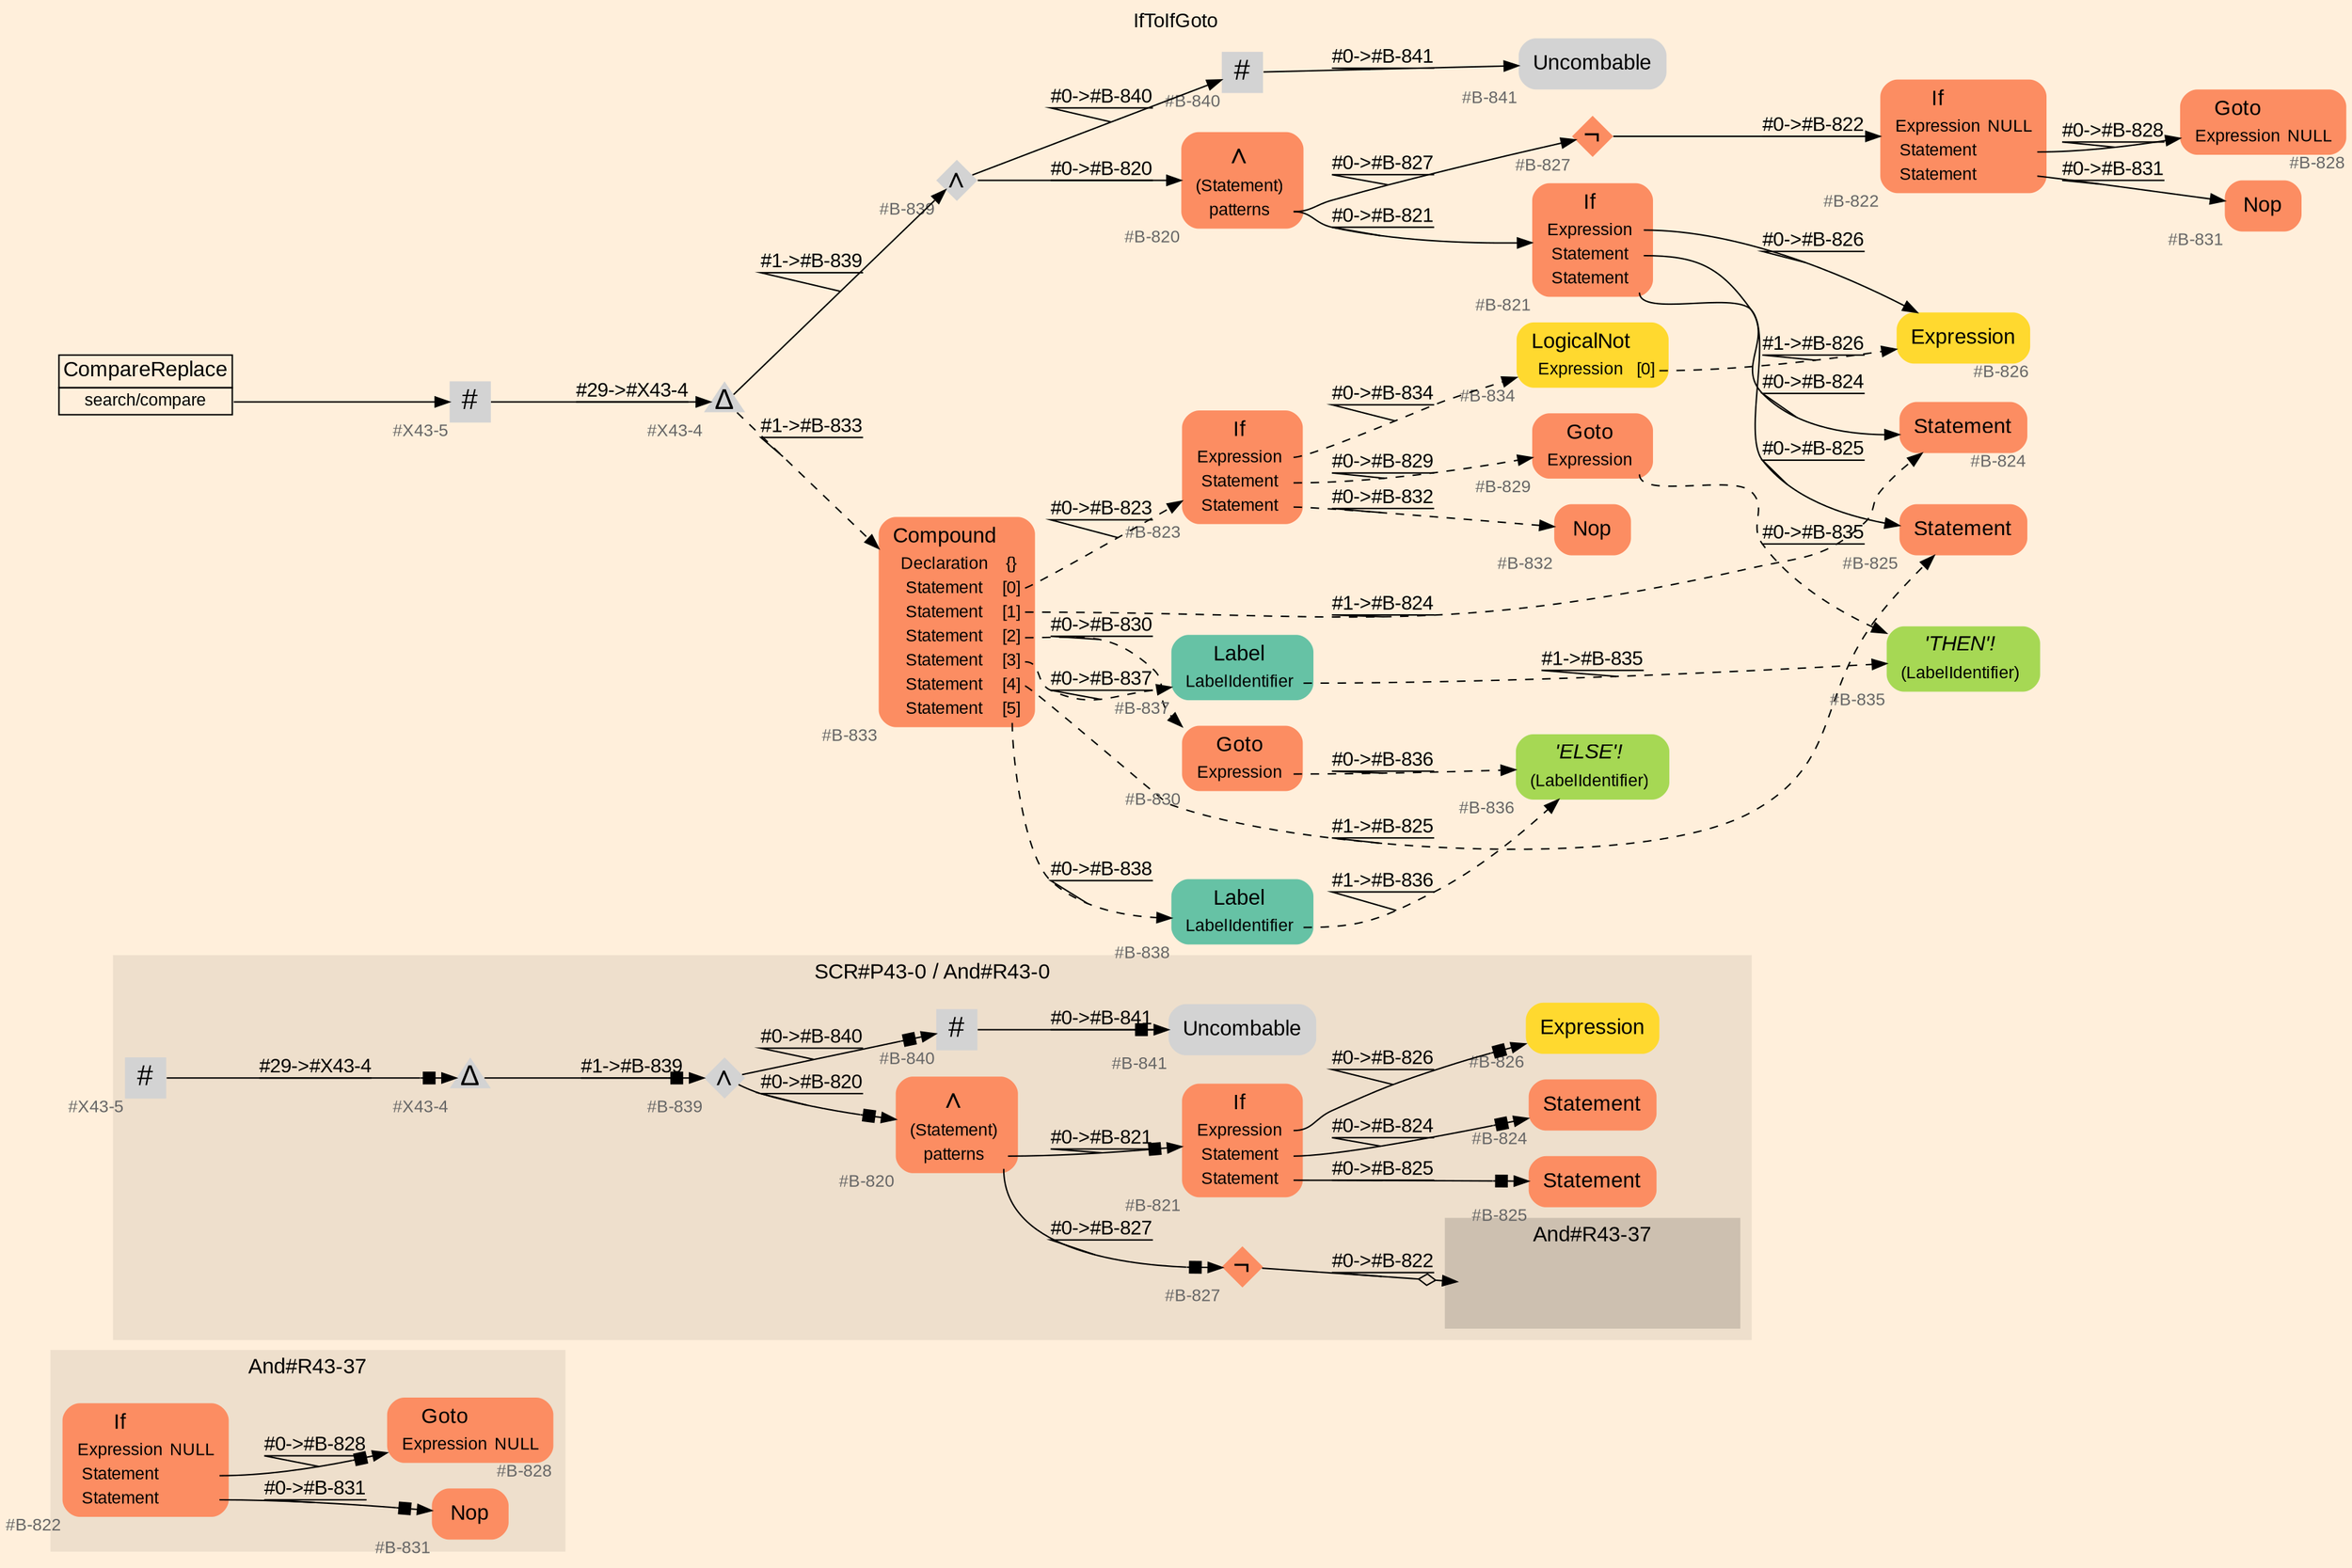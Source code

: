 digraph "IfToIfGoto" {
label = "IfToIfGoto"
labelloc = t
graph [
    rankdir = "LR"
    ranksep = 0.3
    bgcolor = antiquewhite1
    color = black
    fontcolor = black
    fontname = "Arial"
];
node [
    fontname = "Arial"
];
edge [
    fontname = "Arial"
];

// -------------------- figure And#R43-37 --------------------
// -------- region And#R43-37 ----------
subgraph "clusterAnd#R43-37" {
    label = "And#R43-37"
    style = "filled"
    color = antiquewhite2
    fontsize = "15"
    // -------- block And#R43-37/#B-822 ----------
    "And#R43-37/#B-822" [
        fillcolor = "/set28/2"
        xlabel = "#B-822"
        fontsize = "12"
        fontcolor = grey40
        shape = "plaintext"
        label = <<TABLE BORDER="0" CELLBORDER="0" CELLSPACING="0">
         <TR><TD><FONT COLOR="black" POINT-SIZE="15">If</FONT></TD></TR>
         <TR><TD><FONT COLOR="black" POINT-SIZE="12">Expression</FONT></TD><TD PORT="port0"><FONT COLOR="black" POINT-SIZE="12">NULL</FONT></TD></TR>
         <TR><TD><FONT COLOR="black" POINT-SIZE="12">Statement</FONT></TD><TD PORT="port1"></TD></TR>
         <TR><TD><FONT COLOR="black" POINT-SIZE="12">Statement</FONT></TD><TD PORT="port2"></TD></TR>
        </TABLE>>
        style = "rounded,filled"
    ];
    
    // -------- block And#R43-37/#B-828 ----------
    "And#R43-37/#B-828" [
        fillcolor = "/set28/2"
        xlabel = "#B-828"
        fontsize = "12"
        fontcolor = grey40
        shape = "plaintext"
        label = <<TABLE BORDER="0" CELLBORDER="0" CELLSPACING="0">
         <TR><TD><FONT COLOR="black" POINT-SIZE="15">Goto</FONT></TD></TR>
         <TR><TD><FONT COLOR="black" POINT-SIZE="12">Expression</FONT></TD><TD PORT="port0"><FONT COLOR="black" POINT-SIZE="12">NULL</FONT></TD></TR>
        </TABLE>>
        style = "rounded,filled"
    ];
    
    // -------- block And#R43-37/#B-831 ----------
    "And#R43-37/#B-831" [
        fillcolor = "/set28/2"
        xlabel = "#B-831"
        fontsize = "12"
        fontcolor = grey40
        shape = "plaintext"
        label = <<TABLE BORDER="0" CELLBORDER="0" CELLSPACING="0">
         <TR><TD><FONT COLOR="black" POINT-SIZE="15">Nop</FONT></TD></TR>
        </TABLE>>
        style = "rounded,filled"
    ];
    
}

"And#R43-37/#B-822":port1 -> "And#R43-37/#B-828" [
    arrowhead="normalnonebox"
    label = "#0-&gt;#B-828"
    decorate = true
    color = black
    fontcolor = black
];

"And#R43-37/#B-822":port2 -> "And#R43-37/#B-831" [
    arrowhead="normalnonebox"
    label = "#0-&gt;#B-831"
    decorate = true
    color = black
    fontcolor = black
];


// -------------------- figure And#R43-0 --------------------
// -------- region And#R43-0 ----------
subgraph "clusterAnd#R43-0" {
    label = "SCR#P43-0 / And#R43-0"
    style = "filled"
    color = antiquewhite2
    fontsize = "15"
    // -------- block And#R43-0/#B-820 ----------
    "And#R43-0/#B-820" [
        fillcolor = "/set28/2"
        xlabel = "#B-820"
        fontsize = "12"
        fontcolor = grey40
        shape = "plaintext"
        label = <<TABLE BORDER="0" CELLBORDER="0" CELLSPACING="0">
         <TR><TD><FONT COLOR="black" POINT-SIZE="20">∧</FONT></TD></TR>
         <TR><TD><FONT COLOR="black" POINT-SIZE="12">(Statement)</FONT></TD><TD PORT="port0"></TD></TR>
         <TR><TD><FONT COLOR="black" POINT-SIZE="12">patterns</FONT></TD><TD PORT="port1"></TD></TR>
        </TABLE>>
        style = "rounded,filled"
    ];
    
    // -------- block And#R43-0/#B-821 ----------
    "And#R43-0/#B-821" [
        fillcolor = "/set28/2"
        xlabel = "#B-821"
        fontsize = "12"
        fontcolor = grey40
        shape = "plaintext"
        label = <<TABLE BORDER="0" CELLBORDER="0" CELLSPACING="0">
         <TR><TD><FONT COLOR="black" POINT-SIZE="15">If</FONT></TD></TR>
         <TR><TD><FONT COLOR="black" POINT-SIZE="12">Expression</FONT></TD><TD PORT="port0"></TD></TR>
         <TR><TD><FONT COLOR="black" POINT-SIZE="12">Statement</FONT></TD><TD PORT="port1"></TD></TR>
         <TR><TD><FONT COLOR="black" POINT-SIZE="12">Statement</FONT></TD><TD PORT="port2"></TD></TR>
        </TABLE>>
        style = "rounded,filled"
    ];
    
    // -------- block And#R43-0/#B-824 ----------
    "And#R43-0/#B-824" [
        fillcolor = "/set28/2"
        xlabel = "#B-824"
        fontsize = "12"
        fontcolor = grey40
        shape = "plaintext"
        label = <<TABLE BORDER="0" CELLBORDER="0" CELLSPACING="0">
         <TR><TD><FONT COLOR="black" POINT-SIZE="15">Statement</FONT></TD></TR>
        </TABLE>>
        style = "rounded,filled"
    ];
    
    // -------- block And#R43-0/#B-825 ----------
    "And#R43-0/#B-825" [
        fillcolor = "/set28/2"
        xlabel = "#B-825"
        fontsize = "12"
        fontcolor = grey40
        shape = "plaintext"
        label = <<TABLE BORDER="0" CELLBORDER="0" CELLSPACING="0">
         <TR><TD><FONT COLOR="black" POINT-SIZE="15">Statement</FONT></TD></TR>
        </TABLE>>
        style = "rounded,filled"
    ];
    
    // -------- block And#R43-0/#B-826 ----------
    "And#R43-0/#B-826" [
        fillcolor = "/set28/6"
        xlabel = "#B-826"
        fontsize = "12"
        fontcolor = grey40
        shape = "plaintext"
        label = <<TABLE BORDER="0" CELLBORDER="0" CELLSPACING="0">
         <TR><TD><FONT COLOR="black" POINT-SIZE="15">Expression</FONT></TD></TR>
        </TABLE>>
        style = "rounded,filled"
    ];
    
    // -------- block And#R43-0/#B-827 ----------
    "And#R43-0/#B-827" [
        fillcolor = "/set28/2"
        xlabel = "#B-827"
        fontsize = "12"
        fontcolor = grey40
        shape = "diamond"
        label = <<FONT COLOR="black" POINT-SIZE="20">¬</FONT>>
        style = "filled"
        penwidth = 0.0
        fixedsize = true
        width = 0.4
        height = 0.4
    ];
    
    // -------- block And#R43-0/#B-839 ----------
    "And#R43-0/#B-839" [
        xlabel = "#B-839"
        fontsize = "12"
        fontcolor = grey40
        shape = "diamond"
        label = <<FONT COLOR="black" POINT-SIZE="20">∧</FONT>>
        style = "filled"
        penwidth = 0.0
        fixedsize = true
        width = 0.4
        height = 0.4
    ];
    
    // -------- block And#R43-0/#B-840 ----------
    "And#R43-0/#B-840" [
        xlabel = "#B-840"
        fontsize = "12"
        fontcolor = grey40
        shape = "square"
        label = <<FONT COLOR="black" POINT-SIZE="20">#</FONT>>
        style = "filled"
        penwidth = 0.0
        fixedsize = true
        width = 0.4
        height = 0.4
    ];
    
    // -------- block And#R43-0/#B-841 ----------
    "And#R43-0/#B-841" [
        xlabel = "#B-841"
        fontsize = "12"
        fontcolor = grey40
        shape = "plaintext"
        label = <<TABLE BORDER="0" CELLBORDER="0" CELLSPACING="0">
         <TR><TD><FONT COLOR="black" POINT-SIZE="15">Uncombable</FONT></TD></TR>
        </TABLE>>
        style = "rounded,filled"
    ];
    
    // -------- block And#R43-0/#X43-4 ----------
    "And#R43-0/#X43-4" [
        xlabel = "#X43-4"
        fontsize = "12"
        fontcolor = grey40
        shape = "triangle"
        label = <<FONT COLOR="black" POINT-SIZE="20">Δ</FONT>>
        style = "filled"
        penwidth = 0.0
        fixedsize = true
        width = 0.4
        height = 0.4
    ];
    
    // -------- block And#R43-0/#X43-5 ----------
    "And#R43-0/#X43-5" [
        xlabel = "#X43-5"
        fontsize = "12"
        fontcolor = grey40
        shape = "square"
        label = <<FONT COLOR="black" POINT-SIZE="20">#</FONT>>
        style = "filled"
        penwidth = 0.0
        fixedsize = true
        width = 0.4
        height = 0.4
    ];
    
    // -------- region And#R43-0/And#R43-37 ----------
    subgraph "clusterAnd#R43-0/And#R43-37" {
        label = "And#R43-37"
        style = "filled"
        color = antiquewhite3
        fontsize = "15"
        // -------- block And#R43-0/And#R43-37/#B-822 ----------
        "And#R43-0/And#R43-37/#B-822" [
            fillcolor = "/set28/2"
            xlabel = "#B-822"
            fontsize = "12"
            fontcolor = grey40
            shape = "none"
            style = "invisible"
        ];
        
    }
    
}

"And#R43-0/#B-820":port1 -> "And#R43-0/#B-821" [
    arrowhead="normalnonebox"
    label = "#0-&gt;#B-821"
    decorate = true
    color = black
    fontcolor = black
];

"And#R43-0/#B-820":port1 -> "And#R43-0/#B-827" [
    arrowhead="normalnonebox"
    label = "#0-&gt;#B-827"
    decorate = true
    color = black
    fontcolor = black
];

"And#R43-0/#B-821":port0 -> "And#R43-0/#B-826" [
    arrowhead="normalnonebox"
    label = "#0-&gt;#B-826"
    decorate = true
    color = black
    fontcolor = black
];

"And#R43-0/#B-821":port1 -> "And#R43-0/#B-824" [
    arrowhead="normalnonebox"
    label = "#0-&gt;#B-824"
    decorate = true
    color = black
    fontcolor = black
];

"And#R43-0/#B-821":port2 -> "And#R43-0/#B-825" [
    arrowhead="normalnonebox"
    label = "#0-&gt;#B-825"
    decorate = true
    color = black
    fontcolor = black
];

"And#R43-0/#B-827" -> "And#R43-0/And#R43-37/#B-822" [
    arrowhead="normalnoneodiamond"
    label = "#0-&gt;#B-822"
    decorate = true
    color = black
    fontcolor = black
];

"And#R43-0/#B-839" -> "And#R43-0/#B-820" [
    arrowhead="normalnonebox"
    label = "#0-&gt;#B-820"
    decorate = true
    color = black
    fontcolor = black
];

"And#R43-0/#B-839" -> "And#R43-0/#B-840" [
    arrowhead="normalnonebox"
    label = "#0-&gt;#B-840"
    decorate = true
    color = black
    fontcolor = black
];

"And#R43-0/#B-840" -> "And#R43-0/#B-841" [
    arrowhead="normalnonebox"
    label = "#0-&gt;#B-841"
    decorate = true
    color = black
    fontcolor = black
];

"And#R43-0/#X43-4" -> "And#R43-0/#B-839" [
    arrowhead="normalnonebox"
    label = "#1-&gt;#B-839"
    decorate = true
    color = black
    fontcolor = black
];

"And#R43-0/#X43-5" -> "And#R43-0/#X43-4" [
    arrowhead="normalnonebox"
    label = "#29-&gt;#X43-4"
    decorate = true
    color = black
    fontcolor = black
];


// -------------------- transformation figure --------------------
// -------- block CR#X43-6 ----------
"CR#X43-6" [
    fillcolor = antiquewhite1
    fontsize = "12"
    fontcolor = grey40
    shape = "plaintext"
    label = <<TABLE BORDER="0" CELLBORDER="1" CELLSPACING="0">
     <TR><TD><FONT COLOR="black" POINT-SIZE="15">CompareReplace</FONT></TD></TR>
     <TR><TD PORT="port0"><FONT COLOR="black" POINT-SIZE="12">search/compare</FONT></TD></TR>
    </TABLE>>
    style = "filled"
    color = black
];

// -------- block #X43-5 ----------
"#X43-5" [
    xlabel = "#X43-5"
    fontsize = "12"
    fontcolor = grey40
    shape = "square"
    label = <<FONT COLOR="black" POINT-SIZE="20">#</FONT>>
    style = "filled"
    penwidth = 0.0
    fixedsize = true
    width = 0.4
    height = 0.4
];

// -------- block #X43-4 ----------
"#X43-4" [
    xlabel = "#X43-4"
    fontsize = "12"
    fontcolor = grey40
    shape = "triangle"
    label = <<FONT COLOR="black" POINT-SIZE="20">Δ</FONT>>
    style = "filled"
    penwidth = 0.0
    fixedsize = true
    width = 0.4
    height = 0.4
];

// -------- block #B-839 ----------
"#B-839" [
    xlabel = "#B-839"
    fontsize = "12"
    fontcolor = grey40
    shape = "diamond"
    label = <<FONT COLOR="black" POINT-SIZE="20">∧</FONT>>
    style = "filled"
    penwidth = 0.0
    fixedsize = true
    width = 0.4
    height = 0.4
];

// -------- block #B-820 ----------
"#B-820" [
    fillcolor = "/set28/2"
    xlabel = "#B-820"
    fontsize = "12"
    fontcolor = grey40
    shape = "plaintext"
    label = <<TABLE BORDER="0" CELLBORDER="0" CELLSPACING="0">
     <TR><TD><FONT COLOR="black" POINT-SIZE="20">∧</FONT></TD></TR>
     <TR><TD><FONT COLOR="black" POINT-SIZE="12">(Statement)</FONT></TD><TD PORT="port0"></TD></TR>
     <TR><TD><FONT COLOR="black" POINT-SIZE="12">patterns</FONT></TD><TD PORT="port1"></TD></TR>
    </TABLE>>
    style = "rounded,filled"
];

// -------- block #B-821 ----------
"#B-821" [
    fillcolor = "/set28/2"
    xlabel = "#B-821"
    fontsize = "12"
    fontcolor = grey40
    shape = "plaintext"
    label = <<TABLE BORDER="0" CELLBORDER="0" CELLSPACING="0">
     <TR><TD><FONT COLOR="black" POINT-SIZE="15">If</FONT></TD></TR>
     <TR><TD><FONT COLOR="black" POINT-SIZE="12">Expression</FONT></TD><TD PORT="port0"></TD></TR>
     <TR><TD><FONT COLOR="black" POINT-SIZE="12">Statement</FONT></TD><TD PORT="port1"></TD></TR>
     <TR><TD><FONT COLOR="black" POINT-SIZE="12">Statement</FONT></TD><TD PORT="port2"></TD></TR>
    </TABLE>>
    style = "rounded,filled"
];

// -------- block #B-826 ----------
"#B-826" [
    fillcolor = "/set28/6"
    xlabel = "#B-826"
    fontsize = "12"
    fontcolor = grey40
    shape = "plaintext"
    label = <<TABLE BORDER="0" CELLBORDER="0" CELLSPACING="0">
     <TR><TD><FONT COLOR="black" POINT-SIZE="15">Expression</FONT></TD></TR>
    </TABLE>>
    style = "rounded,filled"
];

// -------- block #B-824 ----------
"#B-824" [
    fillcolor = "/set28/2"
    xlabel = "#B-824"
    fontsize = "12"
    fontcolor = grey40
    shape = "plaintext"
    label = <<TABLE BORDER="0" CELLBORDER="0" CELLSPACING="0">
     <TR><TD><FONT COLOR="black" POINT-SIZE="15">Statement</FONT></TD></TR>
    </TABLE>>
    style = "rounded,filled"
];

// -------- block #B-825 ----------
"#B-825" [
    fillcolor = "/set28/2"
    xlabel = "#B-825"
    fontsize = "12"
    fontcolor = grey40
    shape = "plaintext"
    label = <<TABLE BORDER="0" CELLBORDER="0" CELLSPACING="0">
     <TR><TD><FONT COLOR="black" POINT-SIZE="15">Statement</FONT></TD></TR>
    </TABLE>>
    style = "rounded,filled"
];

// -------- block #B-827 ----------
"#B-827" [
    fillcolor = "/set28/2"
    xlabel = "#B-827"
    fontsize = "12"
    fontcolor = grey40
    shape = "diamond"
    label = <<FONT COLOR="black" POINT-SIZE="20">¬</FONT>>
    style = "filled"
    penwidth = 0.0
    fixedsize = true
    width = 0.4
    height = 0.4
];

// -------- block #B-822 ----------
"#B-822" [
    fillcolor = "/set28/2"
    xlabel = "#B-822"
    fontsize = "12"
    fontcolor = grey40
    shape = "plaintext"
    label = <<TABLE BORDER="0" CELLBORDER="0" CELLSPACING="0">
     <TR><TD><FONT COLOR="black" POINT-SIZE="15">If</FONT></TD></TR>
     <TR><TD><FONT COLOR="black" POINT-SIZE="12">Expression</FONT></TD><TD PORT="port0"><FONT COLOR="black" POINT-SIZE="12">NULL</FONT></TD></TR>
     <TR><TD><FONT COLOR="black" POINT-SIZE="12">Statement</FONT></TD><TD PORT="port1"></TD></TR>
     <TR><TD><FONT COLOR="black" POINT-SIZE="12">Statement</FONT></TD><TD PORT="port2"></TD></TR>
    </TABLE>>
    style = "rounded,filled"
];

// -------- block #B-828 ----------
"#B-828" [
    fillcolor = "/set28/2"
    xlabel = "#B-828"
    fontsize = "12"
    fontcolor = grey40
    shape = "plaintext"
    label = <<TABLE BORDER="0" CELLBORDER="0" CELLSPACING="0">
     <TR><TD><FONT COLOR="black" POINT-SIZE="15">Goto</FONT></TD></TR>
     <TR><TD><FONT COLOR="black" POINT-SIZE="12">Expression</FONT></TD><TD PORT="port0"><FONT COLOR="black" POINT-SIZE="12">NULL</FONT></TD></TR>
    </TABLE>>
    style = "rounded,filled"
];

// -------- block #B-831 ----------
"#B-831" [
    fillcolor = "/set28/2"
    xlabel = "#B-831"
    fontsize = "12"
    fontcolor = grey40
    shape = "plaintext"
    label = <<TABLE BORDER="0" CELLBORDER="0" CELLSPACING="0">
     <TR><TD><FONT COLOR="black" POINT-SIZE="15">Nop</FONT></TD></TR>
    </TABLE>>
    style = "rounded,filled"
];

// -------- block #B-840 ----------
"#B-840" [
    xlabel = "#B-840"
    fontsize = "12"
    fontcolor = grey40
    shape = "square"
    label = <<FONT COLOR="black" POINT-SIZE="20">#</FONT>>
    style = "filled"
    penwidth = 0.0
    fixedsize = true
    width = 0.4
    height = 0.4
];

// -------- block #B-841 ----------
"#B-841" [
    xlabel = "#B-841"
    fontsize = "12"
    fontcolor = grey40
    shape = "plaintext"
    label = <<TABLE BORDER="0" CELLBORDER="0" CELLSPACING="0">
     <TR><TD><FONT COLOR="black" POINT-SIZE="15">Uncombable</FONT></TD></TR>
    </TABLE>>
    style = "rounded,filled"
];

// -------- block #B-833 ----------
"#B-833" [
    fillcolor = "/set28/2"
    xlabel = "#B-833"
    fontsize = "12"
    fontcolor = grey40
    shape = "plaintext"
    label = <<TABLE BORDER="0" CELLBORDER="0" CELLSPACING="0">
     <TR><TD><FONT COLOR="black" POINT-SIZE="15">Compound</FONT></TD></TR>
     <TR><TD><FONT COLOR="black" POINT-SIZE="12">Declaration</FONT></TD><TD PORT="port0"><FONT COLOR="black" POINT-SIZE="12">{}</FONT></TD></TR>
     <TR><TD><FONT COLOR="black" POINT-SIZE="12">Statement</FONT></TD><TD PORT="port1"><FONT COLOR="black" POINT-SIZE="12">[0]</FONT></TD></TR>
     <TR><TD><FONT COLOR="black" POINT-SIZE="12">Statement</FONT></TD><TD PORT="port2"><FONT COLOR="black" POINT-SIZE="12">[1]</FONT></TD></TR>
     <TR><TD><FONT COLOR="black" POINT-SIZE="12">Statement</FONT></TD><TD PORT="port3"><FONT COLOR="black" POINT-SIZE="12">[2]</FONT></TD></TR>
     <TR><TD><FONT COLOR="black" POINT-SIZE="12">Statement</FONT></TD><TD PORT="port4"><FONT COLOR="black" POINT-SIZE="12">[3]</FONT></TD></TR>
     <TR><TD><FONT COLOR="black" POINT-SIZE="12">Statement</FONT></TD><TD PORT="port5"><FONT COLOR="black" POINT-SIZE="12">[4]</FONT></TD></TR>
     <TR><TD><FONT COLOR="black" POINT-SIZE="12">Statement</FONT></TD><TD PORT="port6"><FONT COLOR="black" POINT-SIZE="12">[5]</FONT></TD></TR>
    </TABLE>>
    style = "rounded,filled"
];

// -------- block #B-823 ----------
"#B-823" [
    fillcolor = "/set28/2"
    xlabel = "#B-823"
    fontsize = "12"
    fontcolor = grey40
    shape = "plaintext"
    label = <<TABLE BORDER="0" CELLBORDER="0" CELLSPACING="0">
     <TR><TD><FONT COLOR="black" POINT-SIZE="15">If</FONT></TD></TR>
     <TR><TD><FONT COLOR="black" POINT-SIZE="12">Expression</FONT></TD><TD PORT="port0"></TD></TR>
     <TR><TD><FONT COLOR="black" POINT-SIZE="12">Statement</FONT></TD><TD PORT="port1"></TD></TR>
     <TR><TD><FONT COLOR="black" POINT-SIZE="12">Statement</FONT></TD><TD PORT="port2"></TD></TR>
    </TABLE>>
    style = "rounded,filled"
];

// -------- block #B-834 ----------
"#B-834" [
    fillcolor = "/set28/6"
    xlabel = "#B-834"
    fontsize = "12"
    fontcolor = grey40
    shape = "plaintext"
    label = <<TABLE BORDER="0" CELLBORDER="0" CELLSPACING="0">
     <TR><TD><FONT COLOR="black" POINT-SIZE="15">LogicalNot</FONT></TD></TR>
     <TR><TD><FONT COLOR="black" POINT-SIZE="12">Expression</FONT></TD><TD PORT="port0"><FONT COLOR="black" POINT-SIZE="12">[0]</FONT></TD></TR>
    </TABLE>>
    style = "rounded,filled"
];

// -------- block #B-829 ----------
"#B-829" [
    fillcolor = "/set28/2"
    xlabel = "#B-829"
    fontsize = "12"
    fontcolor = grey40
    shape = "plaintext"
    label = <<TABLE BORDER="0" CELLBORDER="0" CELLSPACING="0">
     <TR><TD><FONT COLOR="black" POINT-SIZE="15">Goto</FONT></TD></TR>
     <TR><TD><FONT COLOR="black" POINT-SIZE="12">Expression</FONT></TD><TD PORT="port0"></TD></TR>
    </TABLE>>
    style = "rounded,filled"
];

// -------- block #B-835 ----------
"#B-835" [
    fillcolor = "/set28/5"
    xlabel = "#B-835"
    fontsize = "12"
    fontcolor = grey40
    shape = "plaintext"
    label = <<TABLE BORDER="0" CELLBORDER="0" CELLSPACING="0">
     <TR><TD><FONT COLOR="black" POINT-SIZE="15"><I>'THEN'!</I></FONT></TD></TR>
     <TR><TD><FONT COLOR="black" POINT-SIZE="12">(LabelIdentifier)</FONT></TD><TD PORT="port0"></TD></TR>
    </TABLE>>
    style = "rounded,filled"
];

// -------- block #B-832 ----------
"#B-832" [
    fillcolor = "/set28/2"
    xlabel = "#B-832"
    fontsize = "12"
    fontcolor = grey40
    shape = "plaintext"
    label = <<TABLE BORDER="0" CELLBORDER="0" CELLSPACING="0">
     <TR><TD><FONT COLOR="black" POINT-SIZE="15">Nop</FONT></TD></TR>
    </TABLE>>
    style = "rounded,filled"
];

// -------- block #B-830 ----------
"#B-830" [
    fillcolor = "/set28/2"
    xlabel = "#B-830"
    fontsize = "12"
    fontcolor = grey40
    shape = "plaintext"
    label = <<TABLE BORDER="0" CELLBORDER="0" CELLSPACING="0">
     <TR><TD><FONT COLOR="black" POINT-SIZE="15">Goto</FONT></TD></TR>
     <TR><TD><FONT COLOR="black" POINT-SIZE="12">Expression</FONT></TD><TD PORT="port0"></TD></TR>
    </TABLE>>
    style = "rounded,filled"
];

// -------- block #B-836 ----------
"#B-836" [
    fillcolor = "/set28/5"
    xlabel = "#B-836"
    fontsize = "12"
    fontcolor = grey40
    shape = "plaintext"
    label = <<TABLE BORDER="0" CELLBORDER="0" CELLSPACING="0">
     <TR><TD><FONT COLOR="black" POINT-SIZE="15"><I>'ELSE'!</I></FONT></TD></TR>
     <TR><TD><FONT COLOR="black" POINT-SIZE="12">(LabelIdentifier)</FONT></TD><TD PORT="port0"></TD></TR>
    </TABLE>>
    style = "rounded,filled"
];

// -------- block #B-837 ----------
"#B-837" [
    fillcolor = "/set28/1"
    xlabel = "#B-837"
    fontsize = "12"
    fontcolor = grey40
    shape = "plaintext"
    label = <<TABLE BORDER="0" CELLBORDER="0" CELLSPACING="0">
     <TR><TD><FONT COLOR="black" POINT-SIZE="15">Label</FONT></TD></TR>
     <TR><TD><FONT COLOR="black" POINT-SIZE="12">LabelIdentifier</FONT></TD><TD PORT="port0"></TD></TR>
    </TABLE>>
    style = "rounded,filled"
];

// -------- block #B-838 ----------
"#B-838" [
    fillcolor = "/set28/1"
    xlabel = "#B-838"
    fontsize = "12"
    fontcolor = grey40
    shape = "plaintext"
    label = <<TABLE BORDER="0" CELLBORDER="0" CELLSPACING="0">
     <TR><TD><FONT COLOR="black" POINT-SIZE="15">Label</FONT></TD></TR>
     <TR><TD><FONT COLOR="black" POINT-SIZE="12">LabelIdentifier</FONT></TD><TD PORT="port0"></TD></TR>
    </TABLE>>
    style = "rounded,filled"
];

"CR#X43-6":port0 -> "#X43-5" [
    label = ""
    decorate = true
    color = black
    fontcolor = black
];

"#X43-5" -> "#X43-4" [
    label = "#29-&gt;#X43-4"
    decorate = true
    color = black
    fontcolor = black
];

"#X43-4" -> "#B-839" [
    label = "#1-&gt;#B-839"
    decorate = true
    color = black
    fontcolor = black
];

"#X43-4" -> "#B-833" [
    style="dashed"
    label = "#1-&gt;#B-833"
    decorate = true
    color = black
    fontcolor = black
];

"#B-839" -> "#B-820" [
    label = "#0-&gt;#B-820"
    decorate = true
    color = black
    fontcolor = black
];

"#B-839" -> "#B-840" [
    label = "#0-&gt;#B-840"
    decorate = true
    color = black
    fontcolor = black
];

"#B-820":port1 -> "#B-821" [
    label = "#0-&gt;#B-821"
    decorate = true
    color = black
    fontcolor = black
];

"#B-820":port1 -> "#B-827" [
    label = "#0-&gt;#B-827"
    decorate = true
    color = black
    fontcolor = black
];

"#B-821":port0 -> "#B-826" [
    label = "#0-&gt;#B-826"
    decorate = true
    color = black
    fontcolor = black
];

"#B-821":port1 -> "#B-824" [
    label = "#0-&gt;#B-824"
    decorate = true
    color = black
    fontcolor = black
];

"#B-821":port2 -> "#B-825" [
    label = "#0-&gt;#B-825"
    decorate = true
    color = black
    fontcolor = black
];

"#B-827" -> "#B-822" [
    label = "#0-&gt;#B-822"
    decorate = true
    color = black
    fontcolor = black
];

"#B-822":port1 -> "#B-828" [
    label = "#0-&gt;#B-828"
    decorate = true
    color = black
    fontcolor = black
];

"#B-822":port2 -> "#B-831" [
    label = "#0-&gt;#B-831"
    decorate = true
    color = black
    fontcolor = black
];

"#B-840" -> "#B-841" [
    label = "#0-&gt;#B-841"
    decorate = true
    color = black
    fontcolor = black
];

"#B-833":port1 -> "#B-823" [
    style="dashed"
    label = "#0-&gt;#B-823"
    decorate = true
    color = black
    fontcolor = black
];

"#B-833":port2 -> "#B-824" [
    style="dashed"
    label = "#1-&gt;#B-824"
    decorate = true
    color = black
    fontcolor = black
];

"#B-833":port3 -> "#B-830" [
    style="dashed"
    label = "#0-&gt;#B-830"
    decorate = true
    color = black
    fontcolor = black
];

"#B-833":port4 -> "#B-837" [
    style="dashed"
    label = "#0-&gt;#B-837"
    decorate = true
    color = black
    fontcolor = black
];

"#B-833":port5 -> "#B-825" [
    style="dashed"
    label = "#1-&gt;#B-825"
    decorate = true
    color = black
    fontcolor = black
];

"#B-833":port6 -> "#B-838" [
    style="dashed"
    label = "#0-&gt;#B-838"
    decorate = true
    color = black
    fontcolor = black
];

"#B-823":port0 -> "#B-834" [
    style="dashed"
    label = "#0-&gt;#B-834"
    decorate = true
    color = black
    fontcolor = black
];

"#B-823":port1 -> "#B-829" [
    style="dashed"
    label = "#0-&gt;#B-829"
    decorate = true
    color = black
    fontcolor = black
];

"#B-823":port2 -> "#B-832" [
    style="dashed"
    label = "#0-&gt;#B-832"
    decorate = true
    color = black
    fontcolor = black
];

"#B-834":port0 -> "#B-826" [
    style="dashed"
    label = "#1-&gt;#B-826"
    decorate = true
    color = black
    fontcolor = black
];

"#B-829":port0 -> "#B-835" [
    style="dashed"
    label = "#0-&gt;#B-835"
    decorate = true
    color = black
    fontcolor = black
];

"#B-830":port0 -> "#B-836" [
    style="dashed"
    label = "#0-&gt;#B-836"
    decorate = true
    color = black
    fontcolor = black
];

"#B-837":port0 -> "#B-835" [
    style="dashed"
    label = "#1-&gt;#B-835"
    decorate = true
    color = black
    fontcolor = black
];

"#B-838":port0 -> "#B-836" [
    style="dashed"
    label = "#1-&gt;#B-836"
    decorate = true
    color = black
    fontcolor = black
];


}
